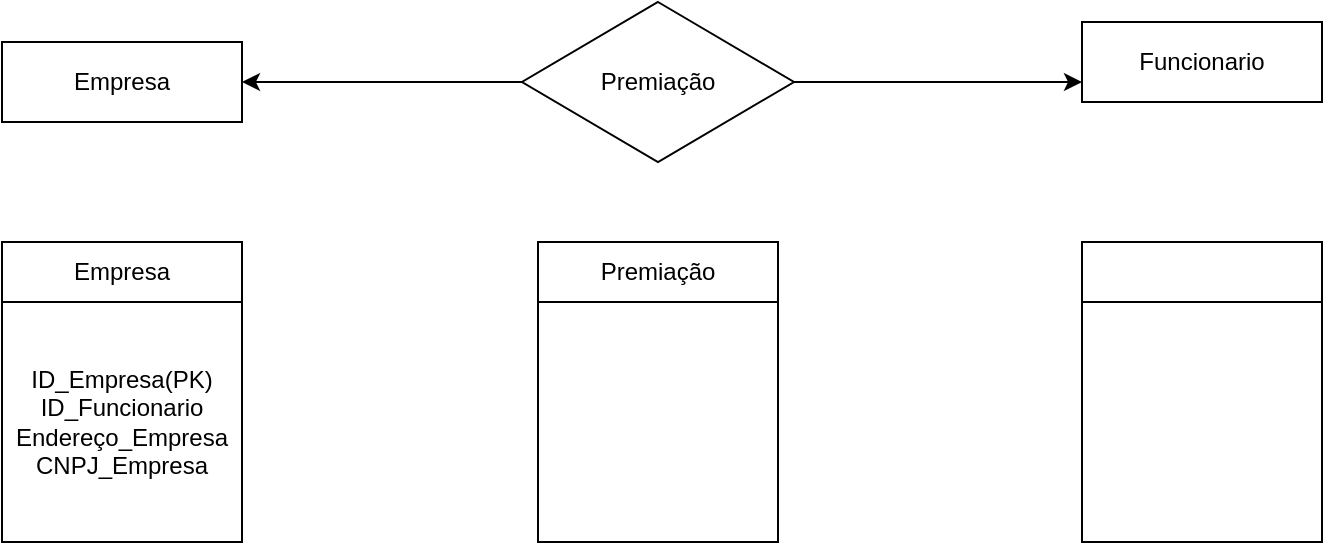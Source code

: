 <mxfile version="20.8.20" type="github">
  <diagram name="Página-1" id="dUaSISTyouP2mR0TBTnx">
    <mxGraphModel dx="1194" dy="584" grid="1" gridSize="10" guides="1" tooltips="1" connect="1" arrows="1" fold="1" page="1" pageScale="1" pageWidth="827" pageHeight="1169" math="0" shadow="0">
      <root>
        <mxCell id="0" />
        <mxCell id="1" parent="0" />
        <mxCell id="eNYxmGwZaBe9i3vbMudD-1" value="Empresa" style="rounded=0;whiteSpace=wrap;html=1;" vertex="1" parent="1">
          <mxGeometry x="60" y="90" width="120" height="40" as="geometry" />
        </mxCell>
        <mxCell id="eNYxmGwZaBe9i3vbMudD-2" value="Premiação" style="rhombus;whiteSpace=wrap;html=1;" vertex="1" parent="1">
          <mxGeometry x="320" y="70" width="136" height="80" as="geometry" />
        </mxCell>
        <mxCell id="eNYxmGwZaBe9i3vbMudD-3" value="Funcionario" style="rounded=0;whiteSpace=wrap;html=1;" vertex="1" parent="1">
          <mxGeometry x="600" y="80" width="120" height="40" as="geometry" />
        </mxCell>
        <mxCell id="eNYxmGwZaBe9i3vbMudD-4" value="" style="endArrow=classic;html=1;rounded=0;entryX=1;entryY=0.5;entryDx=0;entryDy=0;exitX=0;exitY=0.5;exitDx=0;exitDy=0;" edge="1" parent="1" source="eNYxmGwZaBe9i3vbMudD-2" target="eNYxmGwZaBe9i3vbMudD-1">
          <mxGeometry width="50" height="50" relative="1" as="geometry">
            <mxPoint x="230" y="140" as="sourcePoint" />
            <mxPoint x="280" y="90" as="targetPoint" />
          </mxGeometry>
        </mxCell>
        <mxCell id="eNYxmGwZaBe9i3vbMudD-5" value="" style="endArrow=classic;html=1;rounded=0;entryX=0;entryY=0.75;entryDx=0;entryDy=0;exitX=1;exitY=0.5;exitDx=0;exitDy=0;" edge="1" parent="1" source="eNYxmGwZaBe9i3vbMudD-2" target="eNYxmGwZaBe9i3vbMudD-3">
          <mxGeometry width="50" height="50" relative="1" as="geometry">
            <mxPoint x="460" y="110" as="sourcePoint" />
            <mxPoint x="530" y="70" as="targetPoint" />
          </mxGeometry>
        </mxCell>
        <mxCell id="eNYxmGwZaBe9i3vbMudD-6" value="Empresa" style="rounded=0;whiteSpace=wrap;html=1;" vertex="1" parent="1">
          <mxGeometry x="60" y="190" width="120" height="30" as="geometry" />
        </mxCell>
        <mxCell id="eNYxmGwZaBe9i3vbMudD-7" value="ID_Empresa(PK)&lt;br&gt;ID_Funcionario&lt;br&gt;Endereço_Empresa&lt;br&gt;CNPJ_Empresa" style="whiteSpace=wrap;html=1;aspect=fixed;" vertex="1" parent="1">
          <mxGeometry x="60" y="220" width="120" height="120" as="geometry" />
        </mxCell>
        <mxCell id="eNYxmGwZaBe9i3vbMudD-8" value="Premiação" style="rounded=0;whiteSpace=wrap;html=1;" vertex="1" parent="1">
          <mxGeometry x="328" y="190" width="120" height="30" as="geometry" />
        </mxCell>
        <mxCell id="eNYxmGwZaBe9i3vbMudD-9" value="" style="whiteSpace=wrap;html=1;aspect=fixed;" vertex="1" parent="1">
          <mxGeometry x="328" y="220" width="120" height="120" as="geometry" />
        </mxCell>
        <mxCell id="eNYxmGwZaBe9i3vbMudD-10" value="" style="rounded=0;whiteSpace=wrap;html=1;" vertex="1" parent="1">
          <mxGeometry x="600" y="190" width="120" height="30" as="geometry" />
        </mxCell>
        <mxCell id="eNYxmGwZaBe9i3vbMudD-11" value="" style="whiteSpace=wrap;html=1;aspect=fixed;" vertex="1" parent="1">
          <mxGeometry x="600" y="220" width="120" height="120" as="geometry" />
        </mxCell>
      </root>
    </mxGraphModel>
  </diagram>
</mxfile>
